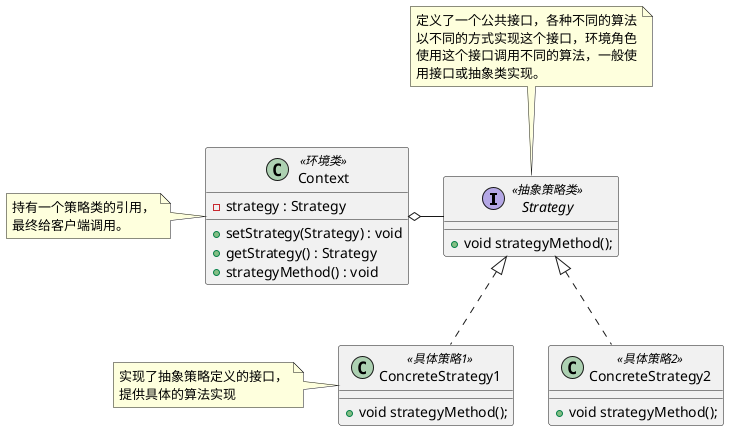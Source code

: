 @startuml

interface Strategy <<抽象策略类>> {
    + void strategyMethod();
}
note top of Strategy
    定义了一个公共接口，各种不同的算法
    以不同的方式实现这个接口，环境角色
    使用这个接口调用不同的算法，一般使
    用接口或抽象类实现。
end note

class ConcreteStrategy1 <<具体策略1>> {
    + void strategyMethod();
}
note left of ConcreteStrategy1
    实现了抽象策略定义的接口，
    提供具体的算法实现
end note

class ConcreteStrategy2 <<具体策略2>> {
    + void strategyMethod();
}

class Context <<环境类>> {
    - strategy : Strategy
    + setStrategy(Strategy) : void
    + getStrategy() : Strategy
    + strategyMethod() : void
}
note left of Context
    持有一个策略类的引用，
    最终给客户端调用。
end note

Context o- Strategy
Strategy <|.. ConcreteStrategy1
Strategy <|.. ConcreteStrategy2

@enduml